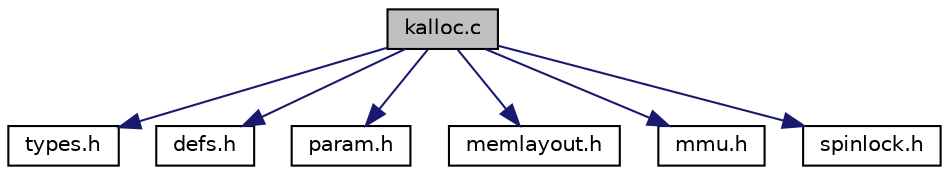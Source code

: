 digraph "kalloc.c"
{
 // LATEX_PDF_SIZE
  edge [fontname="Helvetica",fontsize="10",labelfontname="Helvetica",labelfontsize="10"];
  node [fontname="Helvetica",fontsize="10",shape=record];
  Node1 [label="kalloc.c",height=0.2,width=0.4,color="black", fillcolor="grey75", style="filled", fontcolor="black",tooltip=" "];
  Node1 -> Node2 [color="midnightblue",fontsize="10",style="solid"];
  Node2 [label="types.h",height=0.2,width=0.4,color="black", fillcolor="white", style="filled",URL="$d9/d49/types_8h.html",tooltip=" "];
  Node1 -> Node3 [color="midnightblue",fontsize="10",style="solid"];
  Node3 [label="defs.h",height=0.2,width=0.4,color="black", fillcolor="white", style="filled",URL="$d5/d64/defs_8h.html",tooltip=" "];
  Node1 -> Node4 [color="midnightblue",fontsize="10",style="solid"];
  Node4 [label="param.h",height=0.2,width=0.4,color="black", fillcolor="white", style="filled",URL="$d5/d33/param_8h.html",tooltip=" "];
  Node1 -> Node5 [color="midnightblue",fontsize="10",style="solid"];
  Node5 [label="memlayout.h",height=0.2,width=0.4,color="black", fillcolor="white", style="filled",URL="$d8/da9/memlayout_8h.html",tooltip=" "];
  Node1 -> Node6 [color="midnightblue",fontsize="10",style="solid"];
  Node6 [label="mmu.h",height=0.2,width=0.4,color="black", fillcolor="white", style="filled",URL="$d2/df1/mmu_8h.html",tooltip=" "];
  Node1 -> Node7 [color="midnightblue",fontsize="10",style="solid"];
  Node7 [label="spinlock.h",height=0.2,width=0.4,color="black", fillcolor="white", style="filled",URL="$df/d63/spinlock_8h.html",tooltip=" "];
}
